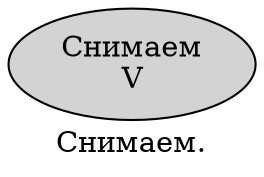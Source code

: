 digraph SENTENCE_3277 {
	graph [label="Снимаем."]
	node [style=filled]
		0 [label="Снимаем
V" color="" fillcolor=lightgray penwidth=1 shape=ellipse]
}
